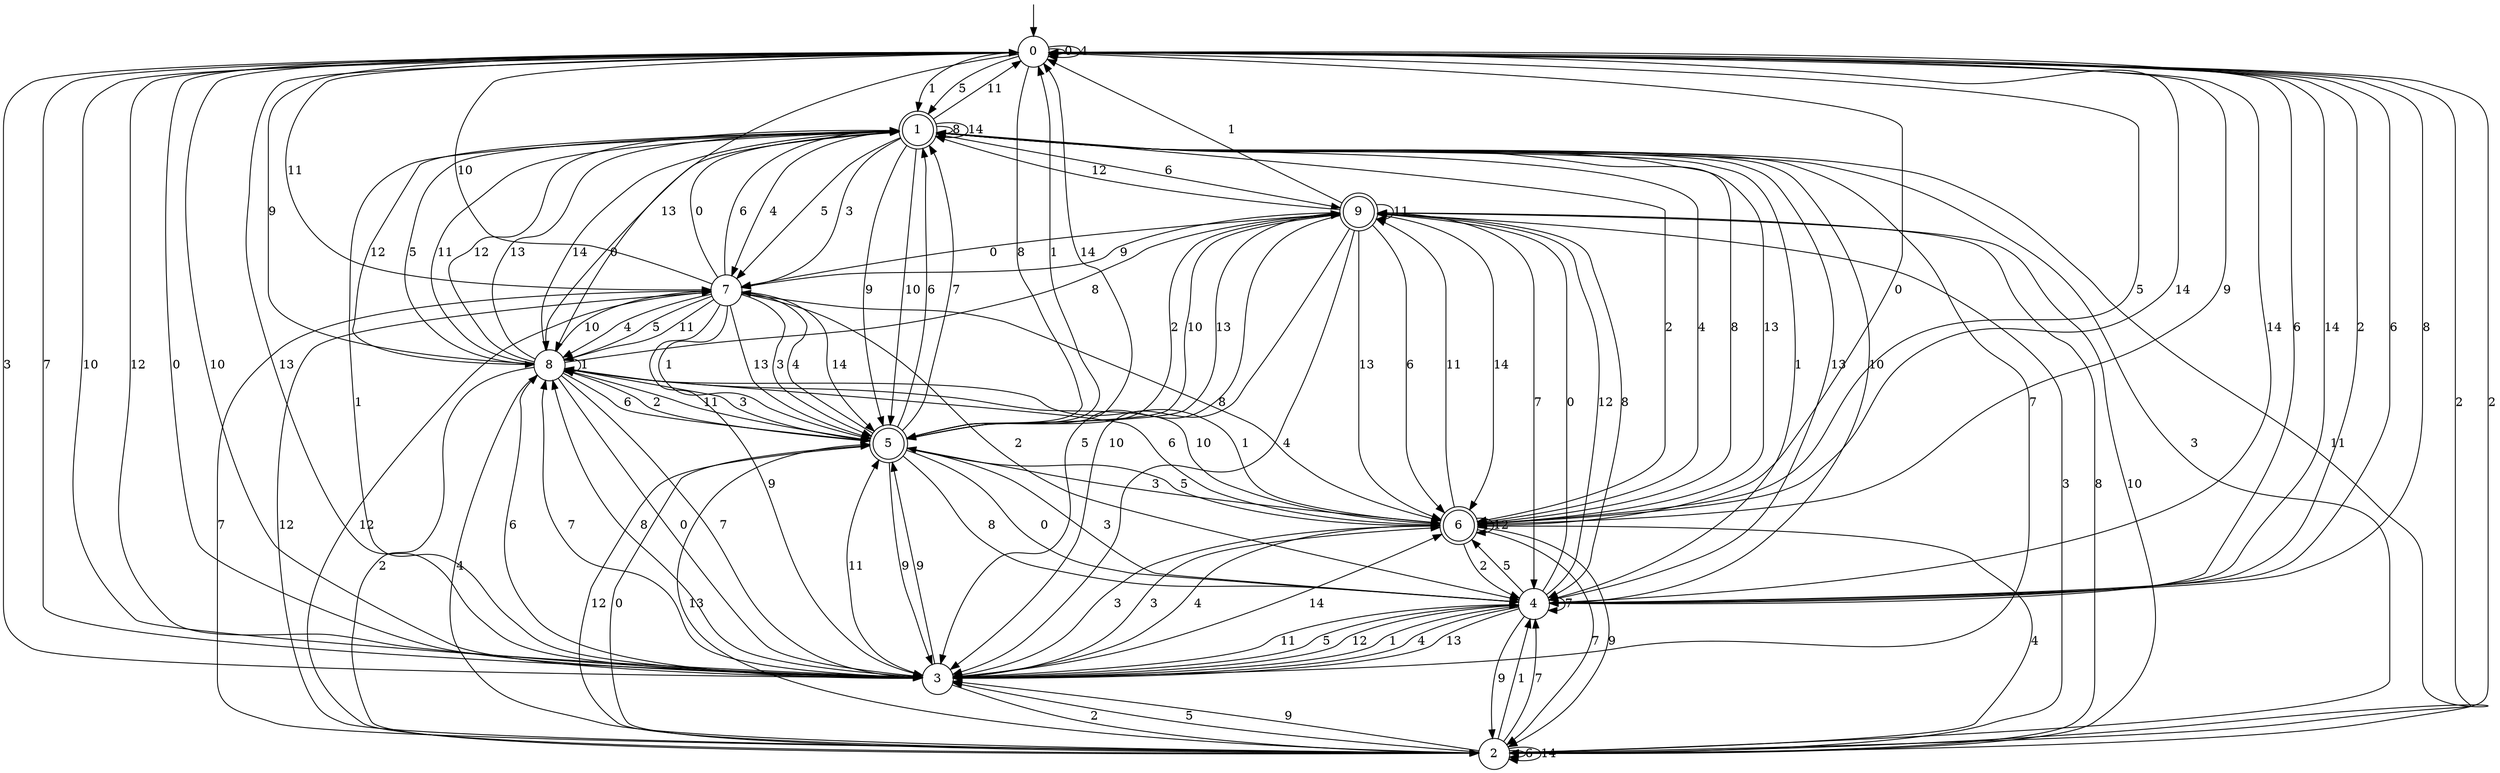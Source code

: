 digraph g {

	s0 [shape="circle" label="0"];
	s1 [shape="doublecircle" label="1"];
	s2 [shape="circle" label="2"];
	s3 [shape="circle" label="3"];
	s4 [shape="circle" label="4"];
	s5 [shape="doublecircle" label="5"];
	s6 [shape="doublecircle" label="6"];
	s7 [shape="circle" label="7"];
	s8 [shape="circle" label="8"];
	s9 [shape="doublecircle" label="9"];
	s0 -> s0 [label="0"];
	s0 -> s1 [label="1"];
	s0 -> s2 [label="2"];
	s0 -> s3 [label="3"];
	s0 -> s0 [label="4"];
	s0 -> s1 [label="5"];
	s0 -> s4 [label="6"];
	s0 -> s3 [label="7"];
	s0 -> s5 [label="8"];
	s0 -> s6 [label="9"];
	s0 -> s3 [label="10"];
	s0 -> s7 [label="11"];
	s0 -> s3 [label="12"];
	s0 -> s8 [label="13"];
	s0 -> s4 [label="14"];
	s1 -> s8 [label="0"];
	s1 -> s4 [label="1"];
	s1 -> s6 [label="2"];
	s1 -> s7 [label="3"];
	s1 -> s7 [label="4"];
	s1 -> s7 [label="5"];
	s1 -> s9 [label="6"];
	s1 -> s3 [label="7"];
	s1 -> s1 [label="8"];
	s1 -> s5 [label="9"];
	s1 -> s5 [label="10"];
	s1 -> s0 [label="11"];
	s1 -> s8 [label="12"];
	s1 -> s4 [label="13"];
	s1 -> s1 [label="14"];
	s2 -> s5 [label="0"];
	s2 -> s4 [label="1"];
	s2 -> s0 [label="2"];
	s2 -> s1 [label="3"];
	s2 -> s6 [label="4"];
	s2 -> s3 [label="5"];
	s2 -> s2 [label="6"];
	s2 -> s4 [label="7"];
	s2 -> s9 [label="8"];
	s2 -> s3 [label="9"];
	s2 -> s9 [label="10"];
	s2 -> s1 [label="11"];
	s2 -> s7 [label="12"];
	s2 -> s5 [label="13"];
	s2 -> s2 [label="14"];
	s3 -> s0 [label="0"];
	s3 -> s1 [label="1"];
	s3 -> s2 [label="2"];
	s3 -> s6 [label="3"];
	s3 -> s6 [label="4"];
	s3 -> s4 [label="5"];
	s3 -> s8 [label="6"];
	s3 -> s8 [label="7"];
	s3 -> s8 [label="8"];
	s3 -> s5 [label="9"];
	s3 -> s0 [label="10"];
	s3 -> s5 [label="11"];
	s3 -> s4 [label="12"];
	s3 -> s0 [label="13"];
	s3 -> s6 [label="14"];
	s4 -> s9 [label="0"];
	s4 -> s3 [label="1"];
	s4 -> s0 [label="2"];
	s4 -> s5 [label="3"];
	s4 -> s3 [label="4"];
	s4 -> s6 [label="5"];
	s4 -> s0 [label="6"];
	s4 -> s4 [label="7"];
	s4 -> s0 [label="8"];
	s4 -> s2 [label="9"];
	s4 -> s1 [label="10"];
	s4 -> s3 [label="11"];
	s4 -> s9 [label="12"];
	s4 -> s3 [label="13"];
	s4 -> s0 [label="14"];
	s5 -> s4 [label="0"];
	s5 -> s0 [label="1"];
	s5 -> s8 [label="2"];
	s5 -> s6 [label="3"];
	s5 -> s7 [label="4"];
	s5 -> s6 [label="5"];
	s5 -> s1 [label="6"];
	s5 -> s1 [label="7"];
	s5 -> s4 [label="8"];
	s5 -> s3 [label="9"];
	s5 -> s9 [label="10"];
	s5 -> s8 [label="11"];
	s5 -> s2 [label="12"];
	s5 -> s9 [label="13"];
	s5 -> s0 [label="14"];
	s6 -> s0 [label="0"];
	s6 -> s8 [label="1"];
	s6 -> s4 [label="2"];
	s6 -> s3 [label="3"];
	s6 -> s1 [label="4"];
	s6 -> s0 [label="5"];
	s6 -> s8 [label="6"];
	s6 -> s2 [label="7"];
	s6 -> s1 [label="8"];
	s6 -> s2 [label="9"];
	s6 -> s8 [label="10"];
	s6 -> s9 [label="11"];
	s6 -> s6 [label="12"];
	s6 -> s1 [label="13"];
	s6 -> s0 [label="14"];
	s7 -> s1 [label="0"];
	s7 -> s5 [label="1"];
	s7 -> s4 [label="2"];
	s7 -> s5 [label="3"];
	s7 -> s8 [label="4"];
	s7 -> s8 [label="5"];
	s7 -> s1 [label="6"];
	s7 -> s2 [label="7"];
	s7 -> s6 [label="8"];
	s7 -> s3 [label="9"];
	s7 -> s0 [label="10"];
	s7 -> s8 [label="11"];
	s7 -> s2 [label="12"];
	s7 -> s5 [label="13"];
	s7 -> s5 [label="14"];
	s8 -> s3 [label="0"];
	s8 -> s8 [label="1"];
	s8 -> s2 [label="2"];
	s8 -> s5 [label="3"];
	s8 -> s2 [label="4"];
	s8 -> s1 [label="5"];
	s8 -> s5 [label="6"];
	s8 -> s3 [label="7"];
	s8 -> s9 [label="8"];
	s8 -> s0 [label="9"];
	s8 -> s7 [label="10"];
	s8 -> s1 [label="11"];
	s8 -> s1 [label="12"];
	s8 -> s1 [label="13"];
	s8 -> s1 [label="14"];
	s9 -> s7 [label="0"];
	s9 -> s0 [label="1"];
	s9 -> s5 [label="2"];
	s9 -> s2 [label="3"];
	s9 -> s3 [label="4"];
	s9 -> s3 [label="5"];
	s9 -> s6 [label="6"];
	s9 -> s4 [label="7"];
	s9 -> s4 [label="8"];
	s9 -> s7 [label="9"];
	s9 -> s3 [label="10"];
	s9 -> s9 [label="11"];
	s9 -> s1 [label="12"];
	s9 -> s6 [label="13"];
	s9 -> s6 [label="14"];

__start0 [label="" shape="none" width="0" height="0"];
__start0 -> s0;

}
